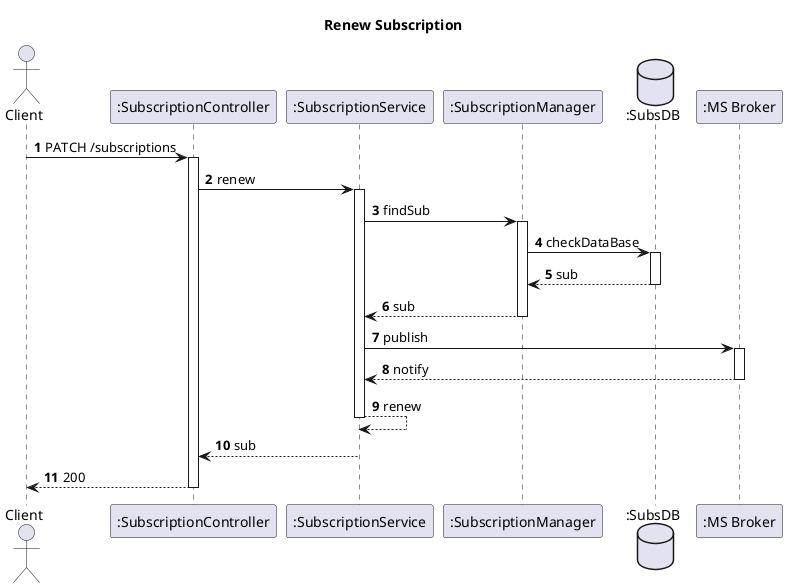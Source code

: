 @startuml
'https://plantuml.com/sequence-diagram
autoactivate on
autonumber
title  Renew Subscription

autonumber

actor "Client" as Ac
participant ":SubscriptionController" as Auth
participant ":SubscriptionService" as SService
participant ":SubscriptionManager" as UManager
database ":SubsDB" as SDB
participant ":MS Broker" as Broker
Ac->Auth: PATCH /subscriptions
Auth->SService: renew
SService->UManager: findSub
UManager->SDB: checkDataBase
SDB-->UManager:sub
UManager --> SService:sub
SService->Broker: publish
Broker--> SService: notify
SService --> SService: renew
SService -->Auth:sub
Auth --> Ac : 200
@enduml
